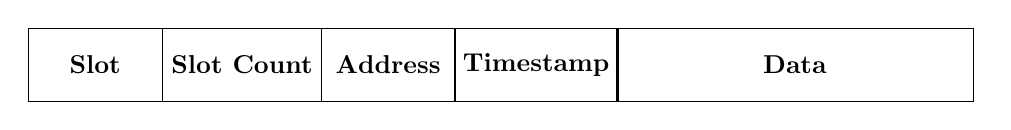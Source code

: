 \resizebox{1\textwidth}{!}{%
\begin{tikzpicture}[scale=\textwidth]
\node[draw, align = center, 
		minimum width=0.15\textwidth, 
		minimum height=10mm] 
	(slot) at (0,0)
	{\textbf{Slot}};
\node[draw, right = 0cm of slot,
		minimum width=0.15\textwidth, 
		minimum height=10mm]
	(slotcnt)
	{\textbf{Slot Count}};
\node[draw, right = 0cm of slotcnt,
		minimum width=0.15\textwidth, 
		minimum height=10mm]
	(addr)
	{\textbf{Address}};
\node[draw, right = 0cm of addr,
		minimum width=0.15\textwidth, 
		minimum height=10mm]
	(time)
	{\textbf{Timestamp}};
\node[draw, right = 0cm of time,
		minimum width=0.40\textwidth, 
		minimum height=10mm]
	(mode)
	{\textbf{Data}};
\end{tikzpicture}
}%